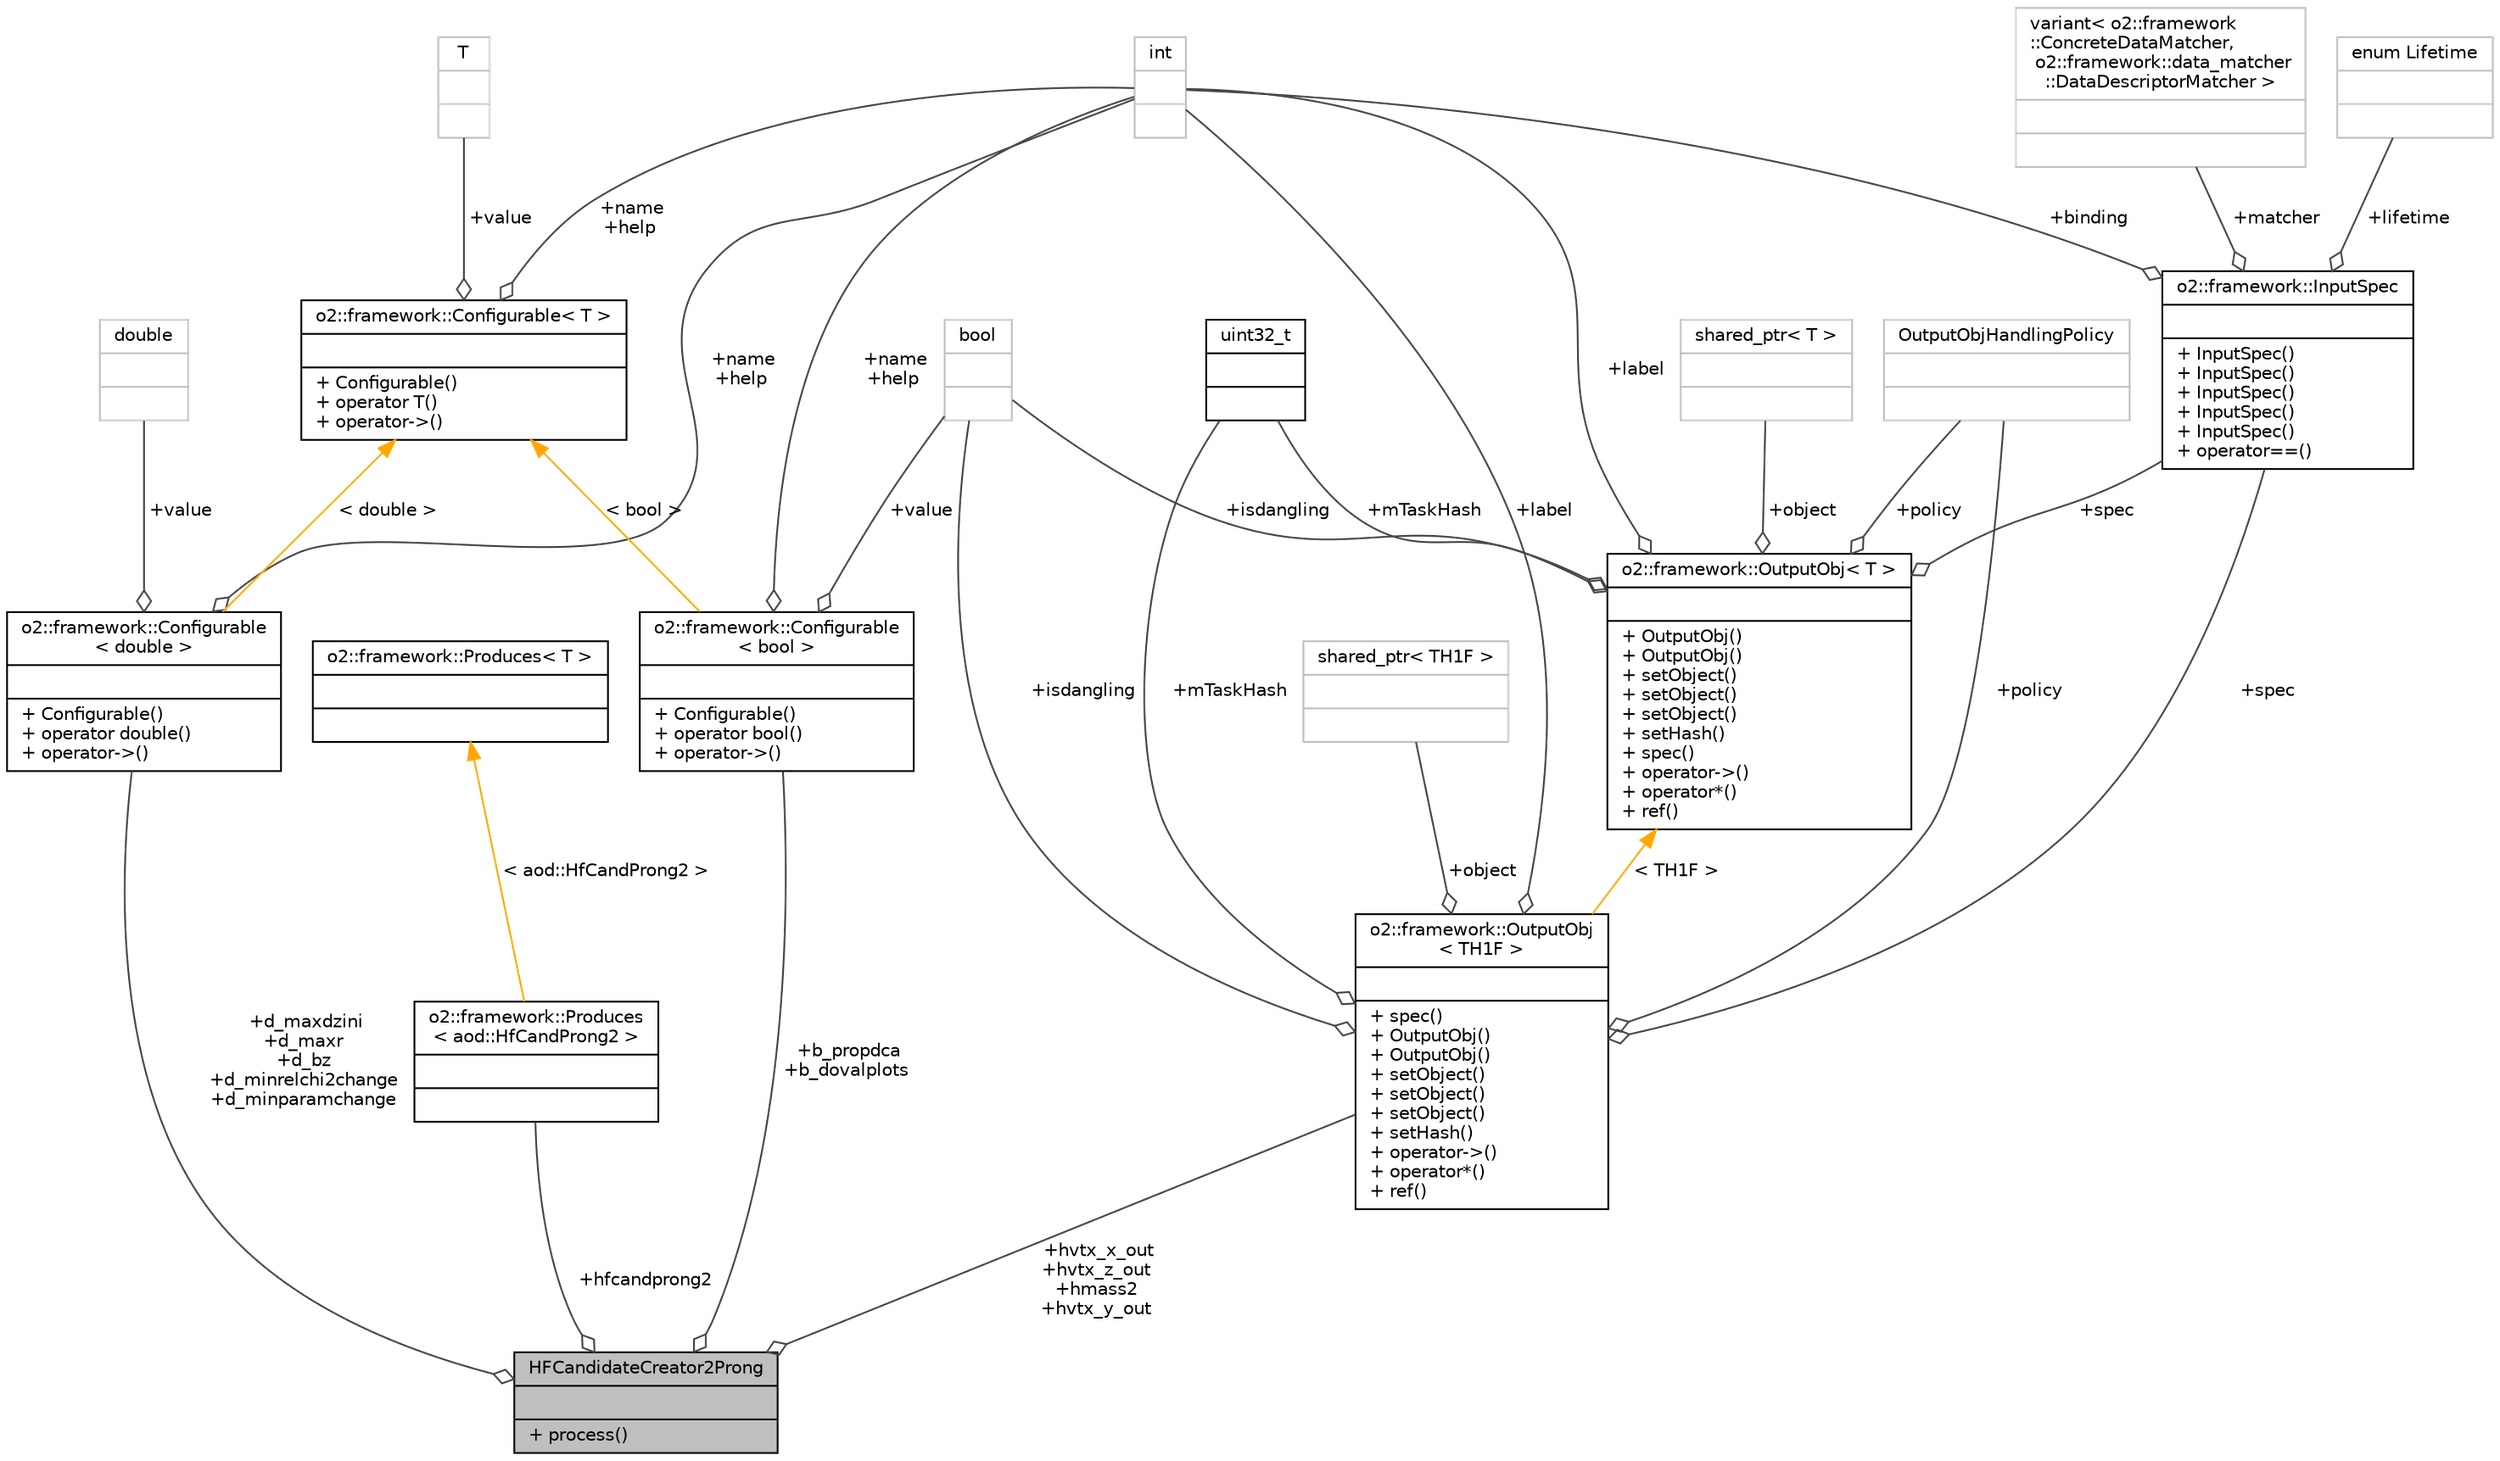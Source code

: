 digraph "HFCandidateCreator2Prong"
{
 // INTERACTIVE_SVG=YES
  bgcolor="transparent";
  edge [fontname="Helvetica",fontsize="10",labelfontname="Helvetica",labelfontsize="10"];
  node [fontname="Helvetica",fontsize="10",shape=record];
  Node1 [label="{HFCandidateCreator2Prong\n||+ process()\l}",height=0.2,width=0.4,color="black", fillcolor="grey75", style="filled", fontcolor="black"];
  Node2 -> Node1 [color="grey25",fontsize="10",style="solid",label=" +d_maxdzini\n+d_maxr\n+d_bz\n+d_minrelchi2change\n+d_minparamchange" ,arrowhead="odiamond",fontname="Helvetica"];
  Node2 [label="{o2::framework::Configurable\l\< double \>\n||+ Configurable()\l+ operator double()\l+ operator-\>()\l}",height=0.2,width=0.4,color="black",URL="$d8/d71/structo2_1_1framework_1_1Configurable.html"];
  Node3 -> Node2 [color="grey25",fontsize="10",style="solid",label=" +value" ,arrowhead="odiamond",fontname="Helvetica"];
  Node3 [label="{double\n||}",height=0.2,width=0.4,color="grey75"];
  Node4 -> Node2 [color="grey25",fontsize="10",style="solid",label=" +name\n+help" ,arrowhead="odiamond",fontname="Helvetica"];
  Node4 [label="{int\n||}",height=0.2,width=0.4,color="grey75"];
  Node5 -> Node2 [dir="back",color="orange",fontsize="10",style="solid",label=" \< double \>" ,fontname="Helvetica"];
  Node5 [label="{o2::framework::Configurable\< T \>\n||+ Configurable()\l+ operator T()\l+ operator-\>()\l}",height=0.2,width=0.4,color="black",URL="$d8/d71/structo2_1_1framework_1_1Configurable.html"];
  Node4 -> Node5 [color="grey25",fontsize="10",style="solid",label=" +name\n+help" ,arrowhead="odiamond",fontname="Helvetica"];
  Node6 -> Node5 [color="grey25",fontsize="10",style="solid",label=" +value" ,arrowhead="odiamond",fontname="Helvetica"];
  Node6 [label="{T\n||}",height=0.2,width=0.4,color="grey75"];
  Node7 -> Node1 [color="grey25",fontsize="10",style="solid",label=" +b_propdca\n+b_dovalplots" ,arrowhead="odiamond",fontname="Helvetica"];
  Node7 [label="{o2::framework::Configurable\l\< bool \>\n||+ Configurable()\l+ operator bool()\l+ operator-\>()\l}",height=0.2,width=0.4,color="black",URL="$d8/d71/structo2_1_1framework_1_1Configurable.html"];
  Node4 -> Node7 [color="grey25",fontsize="10",style="solid",label=" +name\n+help" ,arrowhead="odiamond",fontname="Helvetica"];
  Node8 -> Node7 [color="grey25",fontsize="10",style="solid",label=" +value" ,arrowhead="odiamond",fontname="Helvetica"];
  Node8 [label="{bool\n||}",height=0.2,width=0.4,color="grey75"];
  Node5 -> Node7 [dir="back",color="orange",fontsize="10",style="solid",label=" \< bool \>" ,fontname="Helvetica"];
  Node9 -> Node1 [color="grey25",fontsize="10",style="solid",label=" +hfcandprong2" ,arrowhead="odiamond",fontname="Helvetica"];
  Node9 [label="{o2::framework::Produces\l\< aod::HfCandProng2 \>\n||}",height=0.2,width=0.4,color="black",URL="$d6/d86/structo2_1_1framework_1_1Produces.html"];
  Node10 -> Node9 [dir="back",color="orange",fontsize="10",style="solid",label=" \< aod::HfCandProng2 \>" ,fontname="Helvetica"];
  Node10 [label="{o2::framework::Produces\< T \>\n||}",height=0.2,width=0.4,color="black",URL="$d6/d86/structo2_1_1framework_1_1Produces.html"];
  Node11 -> Node1 [color="grey25",fontsize="10",style="solid",label=" +hvtx_x_out\n+hvtx_z_out\n+hmass2\n+hvtx_y_out" ,arrowhead="odiamond",fontname="Helvetica"];
  Node11 [label="{o2::framework::OutputObj\l\< TH1F \>\n||+ spec()\l+ OutputObj()\l+ OutputObj()\l+ setObject()\l+ setObject()\l+ setObject()\l+ setHash()\l+ operator-\>()\l+ operator*()\l+ ref()\l}",height=0.2,width=0.4,color="black",URL="$d4/d79/structo2_1_1framework_1_1OutputObj.html"];
  Node12 -> Node11 [color="grey25",fontsize="10",style="solid",label=" +policy" ,arrowhead="odiamond",fontname="Helvetica"];
  Node12 [label="{OutputObjHandlingPolicy\n||}",height=0.2,width=0.4,color="grey75"];
  Node13 -> Node11 [color="grey25",fontsize="10",style="solid",label=" +mTaskHash" ,arrowhead="odiamond",fontname="Helvetica"];
  Node13 [label="{uint32_t\n||}",height=0.2,width=0.4,color="black",URL="$d3/d87/classuint32__t.html"];
  Node4 -> Node11 [color="grey25",fontsize="10",style="solid",label=" +label" ,arrowhead="odiamond",fontname="Helvetica"];
  Node8 -> Node11 [color="grey25",fontsize="10",style="solid",label=" +isdangling" ,arrowhead="odiamond",fontname="Helvetica"];
  Node14 -> Node11 [color="grey25",fontsize="10",style="solid",label=" +spec" ,arrowhead="odiamond",fontname="Helvetica"];
  Node14 [label="{o2::framework::InputSpec\n||+ InputSpec()\l+ InputSpec()\l+ InputSpec()\l+ InputSpec()\l+ InputSpec()\l+ operator==()\l}",height=0.2,width=0.4,color="black",URL="$da/d96/structo2_1_1framework_1_1InputSpec.html"];
  Node15 -> Node14 [color="grey25",fontsize="10",style="solid",label=" +lifetime" ,arrowhead="odiamond",fontname="Helvetica"];
  Node15 [label="{enum Lifetime\n||}",height=0.2,width=0.4,color="grey75"];
  Node16 -> Node14 [color="grey25",fontsize="10",style="solid",label=" +matcher" ,arrowhead="odiamond",fontname="Helvetica"];
  Node16 [label="{variant\< o2::framework\l::ConcreteDataMatcher,\l o2::framework::data_matcher\l::DataDescriptorMatcher \>\n||}",height=0.2,width=0.4,color="grey75"];
  Node4 -> Node14 [color="grey25",fontsize="10",style="solid",label=" +binding" ,arrowhead="odiamond",fontname="Helvetica"];
  Node17 -> Node11 [color="grey25",fontsize="10",style="solid",label=" +object" ,arrowhead="odiamond",fontname="Helvetica"];
  Node17 [label="{shared_ptr\< TH1F \>\n||}",height=0.2,width=0.4,color="grey75"];
  Node18 -> Node11 [dir="back",color="orange",fontsize="10",style="solid",label=" \< TH1F \>" ,fontname="Helvetica"];
  Node18 [label="{o2::framework::OutputObj\< T \>\n||+ OutputObj()\l+ OutputObj()\l+ setObject()\l+ setObject()\l+ setObject()\l+ setHash()\l+ spec()\l+ operator-\>()\l+ operator*()\l+ ref()\l}",height=0.2,width=0.4,color="black",URL="$d4/d79/structo2_1_1framework_1_1OutputObj.html"];
  Node13 -> Node18 [color="grey25",fontsize="10",style="solid",label=" +mTaskHash" ,arrowhead="odiamond",fontname="Helvetica"];
  Node12 -> Node18 [color="grey25",fontsize="10",style="solid",label=" +policy" ,arrowhead="odiamond",fontname="Helvetica"];
  Node4 -> Node18 [color="grey25",fontsize="10",style="solid",label=" +label" ,arrowhead="odiamond",fontname="Helvetica"];
  Node19 -> Node18 [color="grey25",fontsize="10",style="solid",label=" +object" ,arrowhead="odiamond",fontname="Helvetica"];
  Node19 [label="{shared_ptr\< T \>\n||}",height=0.2,width=0.4,color="grey75"];
  Node8 -> Node18 [color="grey25",fontsize="10",style="solid",label=" +isdangling" ,arrowhead="odiamond",fontname="Helvetica"];
  Node14 -> Node18 [color="grey25",fontsize="10",style="solid",label=" +spec" ,arrowhead="odiamond",fontname="Helvetica"];
}
